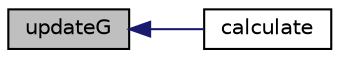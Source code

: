 digraph "updateG"
{
  bgcolor="transparent";
  edge [fontname="Helvetica",fontsize="10",labelfontname="Helvetica",labelfontsize="10"];
  node [fontname="Helvetica",fontsize="10",shape=record];
  rankdir="LR";
  Node1 [label="updateG",height=0.2,width=0.4,color="black", fillcolor="grey75", style="filled", fontcolor="black"];
  Node1 -> Node2 [dir="back",color="midnightblue",fontsize="10",style="solid",fontname="Helvetica"];
  Node2 [label="calculate",height=0.2,width=0.4,color="black",URL="$a00874.html#afe1d8348c24e6589bc7c0b3f689316a7",tooltip="Solve radiation equation(s) "];
}
